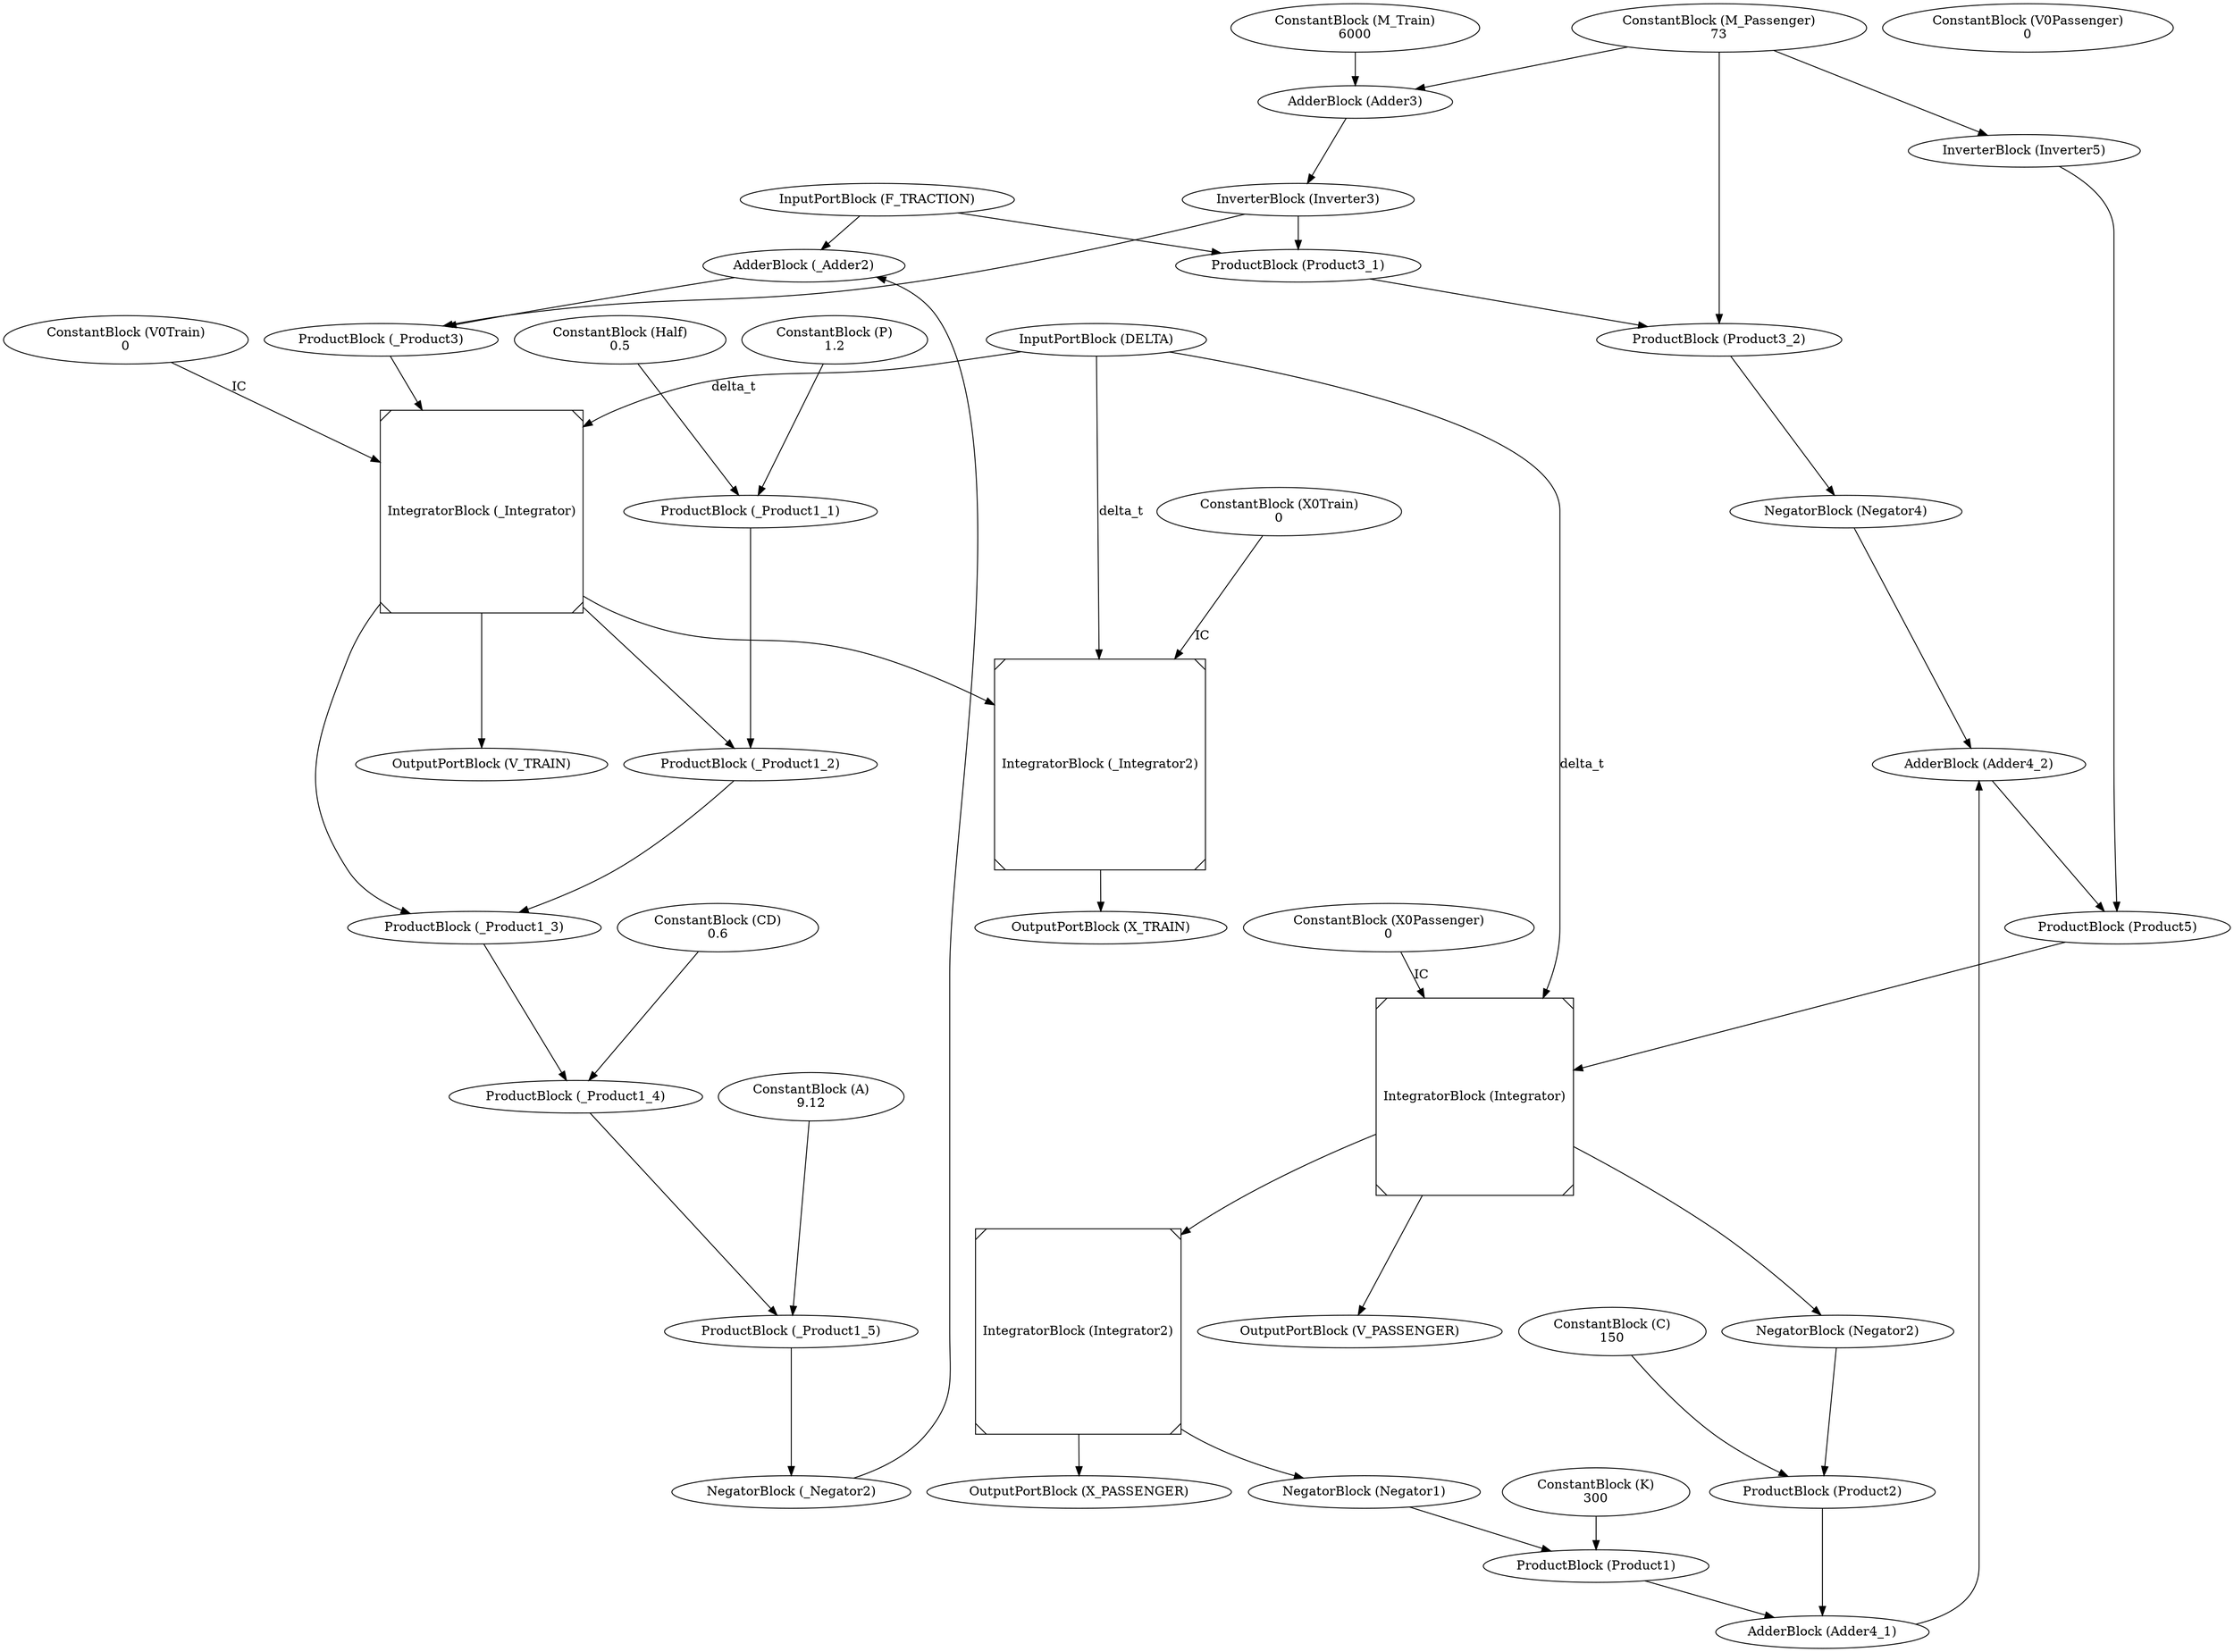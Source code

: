 digraph graphname
{F_TRACTION [label="InputPortBlock (F_TRACTION)"];
DELTA [label="InputPortBlock (DELTA)"];
V_PASSENGER [label="OutputPortBlock (V_PASSENGER)"];
Integrator -> V_PASSENGER [label=""];
V_TRAIN [label="OutputPortBlock (V_TRAIN)"];
_Integrator -> V_TRAIN [label=""];
X_PASSENGER [label="OutputPortBlock (X_PASSENGER)"];
Integrator2 -> X_PASSENGER [label=""];
X_TRAIN [label="OutputPortBlock (X_TRAIN)"];
_Integrator2 -> X_TRAIN [label=""];
X0Train [label="ConstantBlock (X0Train)\n0"];
V0Train [label="ConstantBlock (V0Train)\n0"];
X0Passenger [label="ConstantBlock (X0Passenger)\n0"];
V0Passenger [label="ConstantBlock (V0Passenger)\n0"];
M_Passenger [label="ConstantBlock (M_Passenger)\n73"];
M_Train [label="ConstantBlock (M_Train)\n6000"];
K [label="ConstantBlock (K)\n300"];
C [label="ConstantBlock (C)\n150"];
CD [label="ConstantBlock (CD)\n0.6"];
P [label="ConstantBlock (P)\n1.2"];
A [label="ConstantBlock (A)\n9.12"];
Integrator [label="IntegratorBlock (Integrator)",shape=Msquare];
DELTA -> Integrator [label="delta_t"];
X0Passenger -> Integrator [label="IC"];
Product5 -> Integrator [label=""];
Integrator2 [label="IntegratorBlock (Integrator2)",shape=Msquare];
Integrator -> Integrator2 [label=""];
Negator1 [label="NegatorBlock (Negator1)"];
Integrator2 -> Negator1 [label=""];
Product1 [label="ProductBlock (Product1)"];
Negator1 -> Product1 [label=""];
K -> Product1 [label=""];
Negator2 [label="NegatorBlock (Negator2)"];
Integrator -> Negator2 [label=""];
Product2 [label="ProductBlock (Product2)"];
Negator2 -> Product2 [label=""];
C -> Product2 [label=""];
Adder3 [label="AdderBlock (Adder3)"];
M_Train -> Adder3 [label=""];
M_Passenger -> Adder3 [label=""];
Inverter3 [label="InverterBlock (Inverter3)"];
Adder3 -> Inverter3 [label=""];
Product3_1 [label="ProductBlock (Product3_1)"];
Inverter3 -> Product3_1 [label=""];
F_TRACTION -> Product3_1 [label=""];
Product3_2 [label="ProductBlock (Product3_2)"];
Product3_1 -> Product3_2 [label=""];
M_Passenger -> Product3_2 [label=""];
Adder4_1 [label="AdderBlock (Adder4_1)"];
Product1 -> Adder4_1 [label=""];
Product2 -> Adder4_1 [label=""];
Adder4_2 [label="AdderBlock (Adder4_2)"];
Negator4 -> Adder4_2 [label=""];
Adder4_1 -> Adder4_2 [label=""];
Negator4 [label="NegatorBlock (Negator4)"];
Product3_2 -> Negator4 [label=""];
Inverter5 [label="InverterBlock (Inverter5)"];
M_Passenger -> Inverter5 [label=""];
Product5 [label="ProductBlock (Product5)"];
Adder4_2 -> Product5 [label=""];
Inverter5 -> Product5 [label=""];
Half [label="ConstantBlock (Half)\n0.5"];
_Product1_1 [label="ProductBlock (_Product1_1)"];
Half -> _Product1_1 [label=""];
P -> _Product1_1 [label=""];
_Product1_2 [label="ProductBlock (_Product1_2)"];
_Product1_1 -> _Product1_2 [label=""];
_Integrator -> _Product1_2 [label=""];
_Product1_3 [label="ProductBlock (_Product1_3)"];
_Product1_2 -> _Product1_3 [label=""];
_Integrator -> _Product1_3 [label=""];
_Product1_4 [label="ProductBlock (_Product1_4)"];
_Product1_3 -> _Product1_4 [label=""];
CD -> _Product1_4 [label=""];
_Product1_5 [label="ProductBlock (_Product1_5)"];
_Product1_4 -> _Product1_5 [label=""];
A -> _Product1_5 [label=""];
_Integrator [label="IntegratorBlock (_Integrator)",shape=Msquare];
DELTA -> _Integrator [label="delta_t"];
V0Train -> _Integrator [label="IC"];
_Product3 -> _Integrator [label=""];
_Integrator2 [label="IntegratorBlock (_Integrator2)",shape=Msquare];
DELTA -> _Integrator2 [label="delta_t"];
X0Train -> _Integrator2 [label="IC"];
_Integrator -> _Integrator2 [label=""];
_Negator2 [label="NegatorBlock (_Negator2)"];
_Product1_5 -> _Negator2 [label=""];
_Adder2 [label="AdderBlock (_Adder2)"];
_Negator2 -> _Adder2 [label=""];
F_TRACTION -> _Adder2 [label=""];
_Product3 [label="ProductBlock (_Product3)"];
_Adder2 -> _Product3 [label=""];
Inverter3 -> _Product3 [label=""];

}